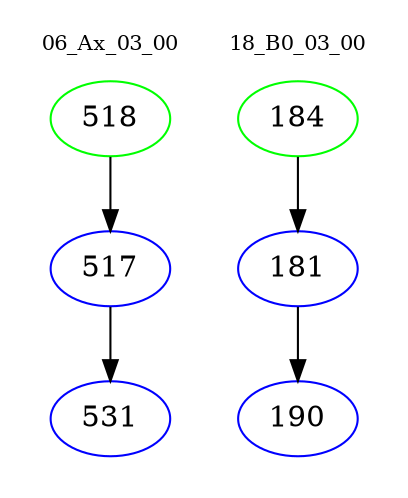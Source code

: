 digraph{
subgraph cluster_0 {
color = white
label = "06_Ax_03_00";
fontsize=10;
T0_518 [label="518", color="green"]
T0_518 -> T0_517 [color="black"]
T0_517 [label="517", color="blue"]
T0_517 -> T0_531 [color="black"]
T0_531 [label="531", color="blue"]
}
subgraph cluster_1 {
color = white
label = "18_B0_03_00";
fontsize=10;
T1_184 [label="184", color="green"]
T1_184 -> T1_181 [color="black"]
T1_181 [label="181", color="blue"]
T1_181 -> T1_190 [color="black"]
T1_190 [label="190", color="blue"]
}
}
